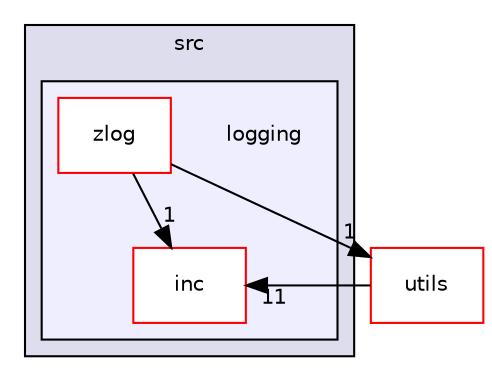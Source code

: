 digraph "src/logging" {
  compound=true
  node [ fontsize="10", fontname="Helvetica"];
  edge [ labelfontsize="10", labelfontname="Helvetica"];
  subgraph clusterdir_68267d1309a1af8e8297ef4c3efbcdba {
    graph [ bgcolor="#ddddee", pencolor="black", label="src" fontname="Helvetica", fontsize="10", URL="dir_68267d1309a1af8e8297ef4c3efbcdba.html"]
  subgraph clusterdir_b3320b59a4aa4a7431bc8488b87009bf {
    graph [ bgcolor="#eeeeff", pencolor="black", label="" URL="dir_b3320b59a4aa4a7431bc8488b87009bf.html"];
    dir_b3320b59a4aa4a7431bc8488b87009bf [shape=plaintext label="logging"];
    dir_c4dd67f9af3e936139b077379a973b08 [shape=box label="inc" color="red" fillcolor="white" style="filled" URL="dir_c4dd67f9af3e936139b077379a973b08.html"];
    dir_503d8f5c2cdee864a6e6a9438737f88a [shape=box label="zlog" color="red" fillcolor="white" style="filled" URL="dir_503d8f5c2cdee864a6e6a9438737f88a.html"];
  }
  }
  dir_313caf1132e152dd9b58bea13a4052ca [shape=box label="utils" fillcolor="white" style="filled" color="red" URL="dir_313caf1132e152dd9b58bea13a4052ca.html"];
  dir_503d8f5c2cdee864a6e6a9438737f88a->dir_c4dd67f9af3e936139b077379a973b08 [headlabel="1", labeldistance=1.5 headhref="dir_000146_000144.html"];
  dir_503d8f5c2cdee864a6e6a9438737f88a->dir_313caf1132e152dd9b58bea13a4052ca [headlabel="1", labeldistance=1.5 headhref="dir_000146_000154.html"];
  dir_313caf1132e152dd9b58bea13a4052ca->dir_c4dd67f9af3e936139b077379a973b08 [headlabel="11", labeldistance=1.5 headhref="dir_000154_000144.html"];
}
